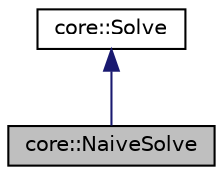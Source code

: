 digraph "core::NaiveSolve"
{
 // LATEX_PDF_SIZE
  edge [fontname="Helvetica",fontsize="10",labelfontname="Helvetica",labelfontsize="10"];
  node [fontname="Helvetica",fontsize="10",shape=record];
  Node1 [label="core::NaiveSolve",height=0.2,width=0.4,color="black", fillcolor="grey75", style="filled", fontcolor="black",tooltip="Naively solves SAT using the specified solver."];
  Node2 -> Node1 [dir="back",color="midnightblue",fontsize="10",style="solid"];
  Node2 [label="core::Solve",height=0.2,width=0.4,color="black", fillcolor="white", style="filled",URL="$classcore_1_1Solve.html",tooltip="The core class that performs all actions related to solving SAT."];
}
